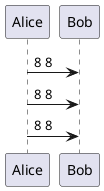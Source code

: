 {
  "sha1": "amnzlxfl2tbjo5hw0j80sr0e9n032zy",
  "insertion": {
    "when": "2024-05-30T20:48:21.906Z",
    "user": "plantuml@gmail.com"
  }
}
@startuml


!function $sum($a, $b)
!return $a+$b*2
!endfunction

Alice -> Bob : 8 $sum(2, 3)
Alice -> Bob : 8 $sum($a=2, $b=3)
Alice -> Bob : 8 $sum($b=3, $a=2)


@enduml
